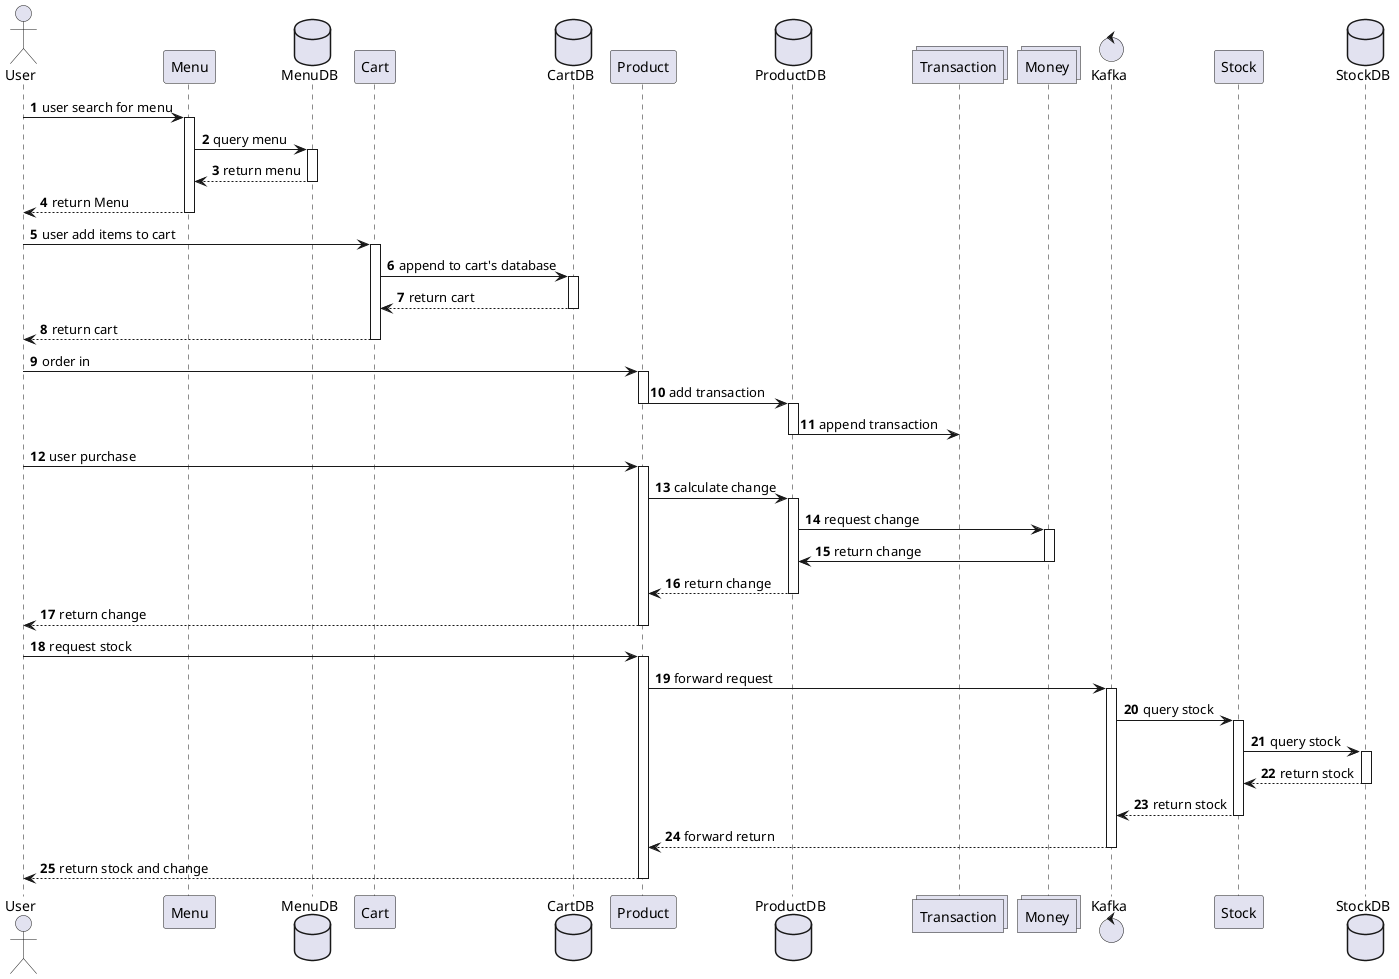 @startuml
'https://plantuml.com/sequence-diagram

autonumber
actor User
participant Menu
database MenuDB
participant Cart
database CartDB
participant Product
database ProductDB
collections Transaction
collections Money
control Kafka
participant Stock
database StockDB

User -> Menu: user search for menu
activate Menu

Menu -> MenuDB: query menu
activate MenuDB

MenuDB --> Menu: return menu
deactivate MenuDB

Menu --> User: return Menu
deactivate Menu

User -> Cart: user add items to cart
activate Cart

Cart -> CartDB: append to cart's database
activate CartDB

CartDB --> Cart: return cart
deactivate CartDB

Cart --> User: return cart
deactivate Cart

User -> Product: order in
activate Product

Product -> ProductDB: add transaction
deactivate Product
activate ProductDB

ProductDB -> Transaction: append transaction
deactivate ProductDB

User -> Product: user purchase
activate Product

Product -> ProductDB: calculate change
activate ProductDB

ProductDB -> Money: request change
activate Money

Money -> ProductDB: return change
deactivate Money

ProductDB --> Product: return change
deactivate ProductDB

Product --> User: return change
deactivate Product

User -> Product: request stock
activate Product

Product -> Kafka: forward request
activate Kafka

Kafka -> Stock: query stock
activate Stock

Stock -> StockDB: query stock
activate StockDB

StockDB --> Stock: return stock
deactivate StockDB

Stock --> Kafka: return stock
deactivate Stock

Kafka --> Product: forward return
deactivate Kafka

Product --> User: return stock and change
deactivate Product
@enduml